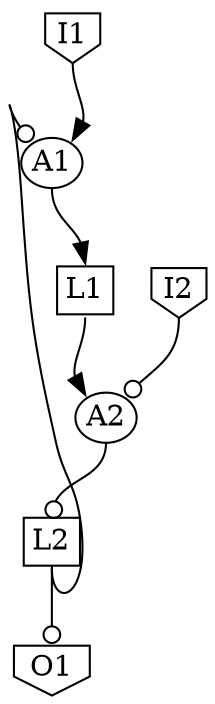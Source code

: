 digraph "circuit" {
v2[label="I1", shape="invhouse", margin="0", width="0", height="0"];
v1[label="I2", shape="invhouse", margin="0", width="0", height="0"];
v4[label="L1", shape="rectangle", margin="0.05", width="0", height="0"];
v3:s -> v4:n;
v6[label="L2", shape="rectangle", margin="0.05", width="0", height="0"];
v5:s -> v6:n [arrowhead="odot"];
o0[label="O1", shape="invhouse", margin="0", width="0", height="0"];
v6:s -> o0:n [arrowhead="odot"];
v3[label="A1", shape="ellipse", margin="0.02", width="0", height="0"];
v6:s -> v3:nw [arrowhead="odot"]
v2:s -> v3:ne;
v5[label="A2", shape="ellipse", margin="0.02", width="0", height="0"];
v4:s -> v5:nw
v1:s -> v5:ne [arrowhead="odot"];
}